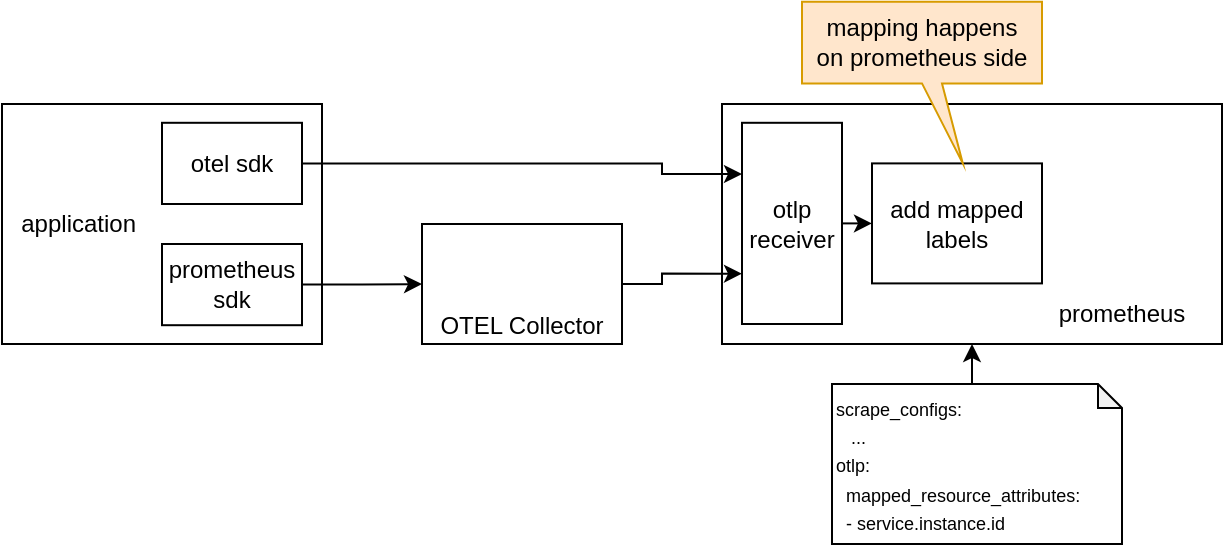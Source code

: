 <mxfile version="22.1.3" type="github">
  <diagram name="Page-1" id="2pDJMrnjvmodRHbMjU3U">
    <mxGraphModel dx="733" dy="406" grid="1" gridSize="10" guides="1" tooltips="1" connect="1" arrows="1" fold="1" page="1" pageScale="1" pageWidth="850" pageHeight="1100" math="0" shadow="0">
      <root>
        <mxCell id="0" />
        <mxCell id="1" parent="0" />
        <mxCell id="_JCsfICxKdZBbKCJ_87l-12" value="" style="rounded=0;whiteSpace=wrap;html=1;" vertex="1" parent="1">
          <mxGeometry x="290" y="340" width="100" height="60" as="geometry" />
        </mxCell>
        <mxCell id="_JCsfICxKdZBbKCJ_87l-5" value="" style="rounded=0;whiteSpace=wrap;html=1;" vertex="1" parent="1">
          <mxGeometry x="440" y="280" width="250" height="120" as="geometry" />
        </mxCell>
        <mxCell id="_JCsfICxKdZBbKCJ_87l-1" value="application&amp;nbsp; &amp;nbsp; &amp;nbsp; &amp;nbsp; &amp;nbsp; &amp;nbsp; &amp;nbsp; &amp;nbsp; &amp;nbsp; &amp;nbsp; &amp;nbsp; &amp;nbsp; &amp;nbsp;" style="rounded=0;whiteSpace=wrap;html=1;" vertex="1" parent="1">
          <mxGeometry x="80" y="280" width="160" height="120" as="geometry" />
        </mxCell>
        <mxCell id="_JCsfICxKdZBbKCJ_87l-2" value="" style="shape=image;verticalLabelPosition=bottom;labelBackgroundColor=default;verticalAlign=top;aspect=fixed;imageAspect=0;image=https://static-00.iconduck.com/assets.00/prometheus-icon-511x512-1vmxbcxr.png;" vertex="1" parent="1">
          <mxGeometry x="610" y="299.2" width="70.66" height="70.8" as="geometry" />
        </mxCell>
        <mxCell id="_JCsfICxKdZBbKCJ_87l-8" style="edgeStyle=orthogonalEdgeStyle;rounded=0;orthogonalLoop=1;jettySize=auto;html=1;exitX=1;exitY=0.5;exitDx=0;exitDy=0;entryX=0;entryY=0.25;entryDx=0;entryDy=0;" edge="1" parent="1" source="_JCsfICxKdZBbKCJ_87l-3" target="_JCsfICxKdZBbKCJ_87l-7">
          <mxGeometry relative="1" as="geometry">
            <Array as="points">
              <mxPoint x="410" y="310" />
              <mxPoint x="410" y="315" />
              <mxPoint x="450" y="315" />
            </Array>
          </mxGeometry>
        </mxCell>
        <mxCell id="_JCsfICxKdZBbKCJ_87l-3" value="otel sdk" style="rounded=0;whiteSpace=wrap;html=1;" vertex="1" parent="1">
          <mxGeometry x="160" y="289.4" width="70" height="40.6" as="geometry" />
        </mxCell>
        <mxCell id="_JCsfICxKdZBbKCJ_87l-13" style="edgeStyle=orthogonalEdgeStyle;rounded=0;orthogonalLoop=1;jettySize=auto;html=1;exitX=1;exitY=0.5;exitDx=0;exitDy=0;" edge="1" parent="1" source="_JCsfICxKdZBbKCJ_87l-4" target="_JCsfICxKdZBbKCJ_87l-12">
          <mxGeometry relative="1" as="geometry" />
        </mxCell>
        <mxCell id="_JCsfICxKdZBbKCJ_87l-4" value="prometheus sdk" style="rounded=0;whiteSpace=wrap;html=1;" vertex="1" parent="1">
          <mxGeometry x="160" y="350" width="70" height="40.6" as="geometry" />
        </mxCell>
        <mxCell id="_JCsfICxKdZBbKCJ_87l-6" value="prometheus" style="text;html=1;strokeColor=none;fillColor=none;align=center;verticalAlign=middle;whiteSpace=wrap;rounded=0;" vertex="1" parent="1">
          <mxGeometry x="610.44" y="370" width="60" height="30" as="geometry" />
        </mxCell>
        <mxCell id="_JCsfICxKdZBbKCJ_87l-21" style="edgeStyle=orthogonalEdgeStyle;rounded=0;orthogonalLoop=1;jettySize=auto;html=1;exitX=1;exitY=0.5;exitDx=0;exitDy=0;entryX=0;entryY=0.5;entryDx=0;entryDy=0;" edge="1" parent="1" source="_JCsfICxKdZBbKCJ_87l-7" target="_JCsfICxKdZBbKCJ_87l-20">
          <mxGeometry relative="1" as="geometry" />
        </mxCell>
        <mxCell id="_JCsfICxKdZBbKCJ_87l-7" value="otlp receiver" style="rounded=0;whiteSpace=wrap;html=1;" vertex="1" parent="1">
          <mxGeometry x="450" y="289.4" width="50" height="100.6" as="geometry" />
        </mxCell>
        <mxCell id="_JCsfICxKdZBbKCJ_87l-11" value="" style="shape=image;verticalLabelPosition=bottom;labelBackgroundColor=default;verticalAlign=top;aspect=fixed;imageAspect=0;image=https://coralogix.com/wp-content/uploads/2022/02/opentelemetry-icon-color-1.png;" vertex="1" parent="1">
          <mxGeometry x="325" y="350" width="30" height="30" as="geometry" />
        </mxCell>
        <mxCell id="_JCsfICxKdZBbKCJ_87l-14" style="edgeStyle=orthogonalEdgeStyle;rounded=0;orthogonalLoop=1;jettySize=auto;html=1;exitX=1;exitY=0.5;exitDx=0;exitDy=0;entryX=0;entryY=0.75;entryDx=0;entryDy=0;" edge="1" parent="1" source="_JCsfICxKdZBbKCJ_87l-12" target="_JCsfICxKdZBbKCJ_87l-7">
          <mxGeometry relative="1" as="geometry">
            <Array as="points">
              <mxPoint x="410" y="370" />
              <mxPoint x="410" y="365" />
            </Array>
          </mxGeometry>
        </mxCell>
        <mxCell id="_JCsfICxKdZBbKCJ_87l-16" value="OTEL Collector&lt;br&gt;" style="text;html=1;strokeColor=none;fillColor=none;align=center;verticalAlign=middle;whiteSpace=wrap;rounded=0;" vertex="1" parent="1">
          <mxGeometry x="295" y="376" width="90" height="30" as="geometry" />
        </mxCell>
        <mxCell id="_JCsfICxKdZBbKCJ_87l-25" style="edgeStyle=orthogonalEdgeStyle;rounded=0;orthogonalLoop=1;jettySize=auto;html=1;exitX=0.5;exitY=0;exitDx=0;exitDy=0;exitPerimeter=0;entryX=0.5;entryY=1;entryDx=0;entryDy=0;" edge="1" parent="1" source="_JCsfICxKdZBbKCJ_87l-18" target="_JCsfICxKdZBbKCJ_87l-5">
          <mxGeometry relative="1" as="geometry" />
        </mxCell>
        <mxCell id="_JCsfICxKdZBbKCJ_87l-18" value="&lt;font style=&quot;font-size: 9px;&quot;&gt;scrape_configs:&lt;br&gt;&amp;nbsp; &amp;nbsp;...&lt;br&gt;otlp:&lt;br&gt;&amp;nbsp; mapped_resource_attributes:&lt;br&gt;&amp;nbsp; - service.instance.id&lt;/font&gt;" style="shape=note;whiteSpace=wrap;html=1;backgroundOutline=1;darkOpacity=0.05;size=12;align=left;" vertex="1" parent="1">
          <mxGeometry x="495" y="420" width="145" height="80" as="geometry" />
        </mxCell>
        <mxCell id="_JCsfICxKdZBbKCJ_87l-20" value="add mapped&lt;br&gt;labels" style="rounded=0;whiteSpace=wrap;html=1;" vertex="1" parent="1">
          <mxGeometry x="515" y="309.7" width="85" height="60" as="geometry" />
        </mxCell>
        <mxCell id="_JCsfICxKdZBbKCJ_87l-23" value="mapping happens&lt;br&gt;on prometheus side" style="shape=callout;whiteSpace=wrap;html=1;perimeter=calloutPerimeter;base=10;size=40;position=0.5;position2=0.67;fillColor=#ffe6cc;strokeColor=#d79b00;" vertex="1" parent="1">
          <mxGeometry x="480" y="228.9" width="120" height="80.8" as="geometry" />
        </mxCell>
      </root>
    </mxGraphModel>
  </diagram>
</mxfile>
